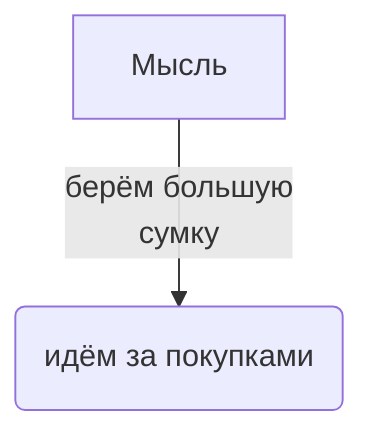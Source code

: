 graph TD
  %% DB[База данных]
  
  a.s[Мысль]
  B(идём за покупками)
  
  a.s -->|берём большую<br>сумку| B